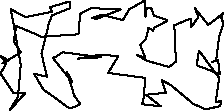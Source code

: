 unitsize(0.001cm);
draw((1380,939)--(1795,962));
draw((1795,962)--(1115,1052));
draw((1115,1052)--(984,965));
draw((984,965)--(938,955));
draw((938,955)--(1286,525));
draw((1286,525)--(1187,706));
draw((1187,706)--(1323,280));
draw((1323,280)--(1429,134));
draw((1429,134)--(1256,61));
draw((1256,61)--(1178,100));
draw((1178,100)--(953,268));
draw((953,268)--(776,392));
draw((776,392)--(611,673));
draw((611,673)--(839,620));
draw((839,620)--(742,1025));
draw((742,1025)--(872,1559));
draw((872,1559)--(928,1700));
draw((928,1700)--(1251,1832));
draw((1251,1832)--(1247,1945));
draw((1247,1945)--(1234,1946));
draw((1234,1946)--(890,1846));
draw((890,1846)--(929,1766));
draw((929,1766)--(463,1670));
draw((463,1670)--(198,1810));
draw((198,1810)--(274,1420));
draw((274,1420)--(376,825));
draw((376,825)--(327,265));
draw((327,265)--(178,24));
draw((178,24)--(457,334));
draw((457,334)--(241,341));
draw((241,341)--(19,674));
draw((19,674)--(123,862));
draw((123,862)--(22,987));
draw((22,987)--(161,906));
draw((161,906)--(53,857));
draw((53,857)--(378,1048));
draw((378,1048)--(252,1240));
draw((252,1240)--(298,1513));
draw((298,1513)--(611,1384));
draw((611,1384)--(738,1325));
draw((738,1325)--(1393,1368));
draw((1393,1368)--(1424,1728));
draw((1424,1728)--(1621,1830));
draw((1621,1830)--(2139,1806));
draw((2139,1806)--(1724,1642));
draw((1724,1642)--(1625,1651));
draw((1625,1651)--(1807,1711));
draw((1807,1711)--(2178,1619));
draw((2178,1619)--(2290,1810));
draw((2290,1810)--(2573,1969));
draw((2573,1969)--(2576,1676));
draw((2576,1676)--(2597,1830));
draw((2597,1830)--(2678,1825));
draw((2678,1825)--(2728,1698));
draw((2728,1698)--(2945,1622));
draw((2945,1622)--(2961,1605));
draw((2961,1605)--(2721,1482));
draw((2721,1482)--(2716,1432));
draw((2716,1432)--(2628,1479));
draw((2628,1479)--(2586,1286));
draw((2586,1286)--(2482,1183));
draw((2482,1183)--(2574,946));
draw((2574,946)--(2421,1007));
draw((2421,1007)--(2599,901));
draw((2599,901)--(2991,792));
draw((2991,792)--(3113,885));
draw((3113,885)--(3085,1528));
draw((3085,1528)--(3373,1646));
draw((3373,1646)--(3384,1498));
draw((3384,1498)--(3510,1671));
draw((3510,1671)--(3447,1830));
draw((3447,1830)--(3683,1533));
draw((3683,1533)--(3955,1743));
draw((3955,1743)--(3911,1673));
draw((3911,1673)--(3950,1558));
draw((3950,1558)--(3874,1318));
draw((3874,1318)--(3822,899));
draw((3822,899)--(3756,882));
draw((3756,882)--(3854,923));
draw((3854,923)--(3888,666));
draw((3888,666)--(3479,821));
draw((3479,821)--(3520,1079));
draw((3520,1079)--(3875,598));
draw((3875,598)--(3815,169));
draw((3815,169)--(3913,192));
draw((3913,192)--(3893,102));
draw((3893,102)--(3640,43));
draw((3640,43)--(3416,143));
draw((3416,143)--(3022,474));
draw((3022,474)--(2863,558));
draw((2863,558)--(2936,337));
draw((2936,337)--(2588,302));
draw((2588,302)--(2848,96));
draw((2848,96)--(2519,135));
draw((2519,135)--(2542,236));
draw((2542,236)--(2573,599));
draw((2573,599)--(1917,687));
draw((1917,687)--(2097,981));
draw((2097,981)--(1787,1009));
draw((1787,1009)--(1380,939));
